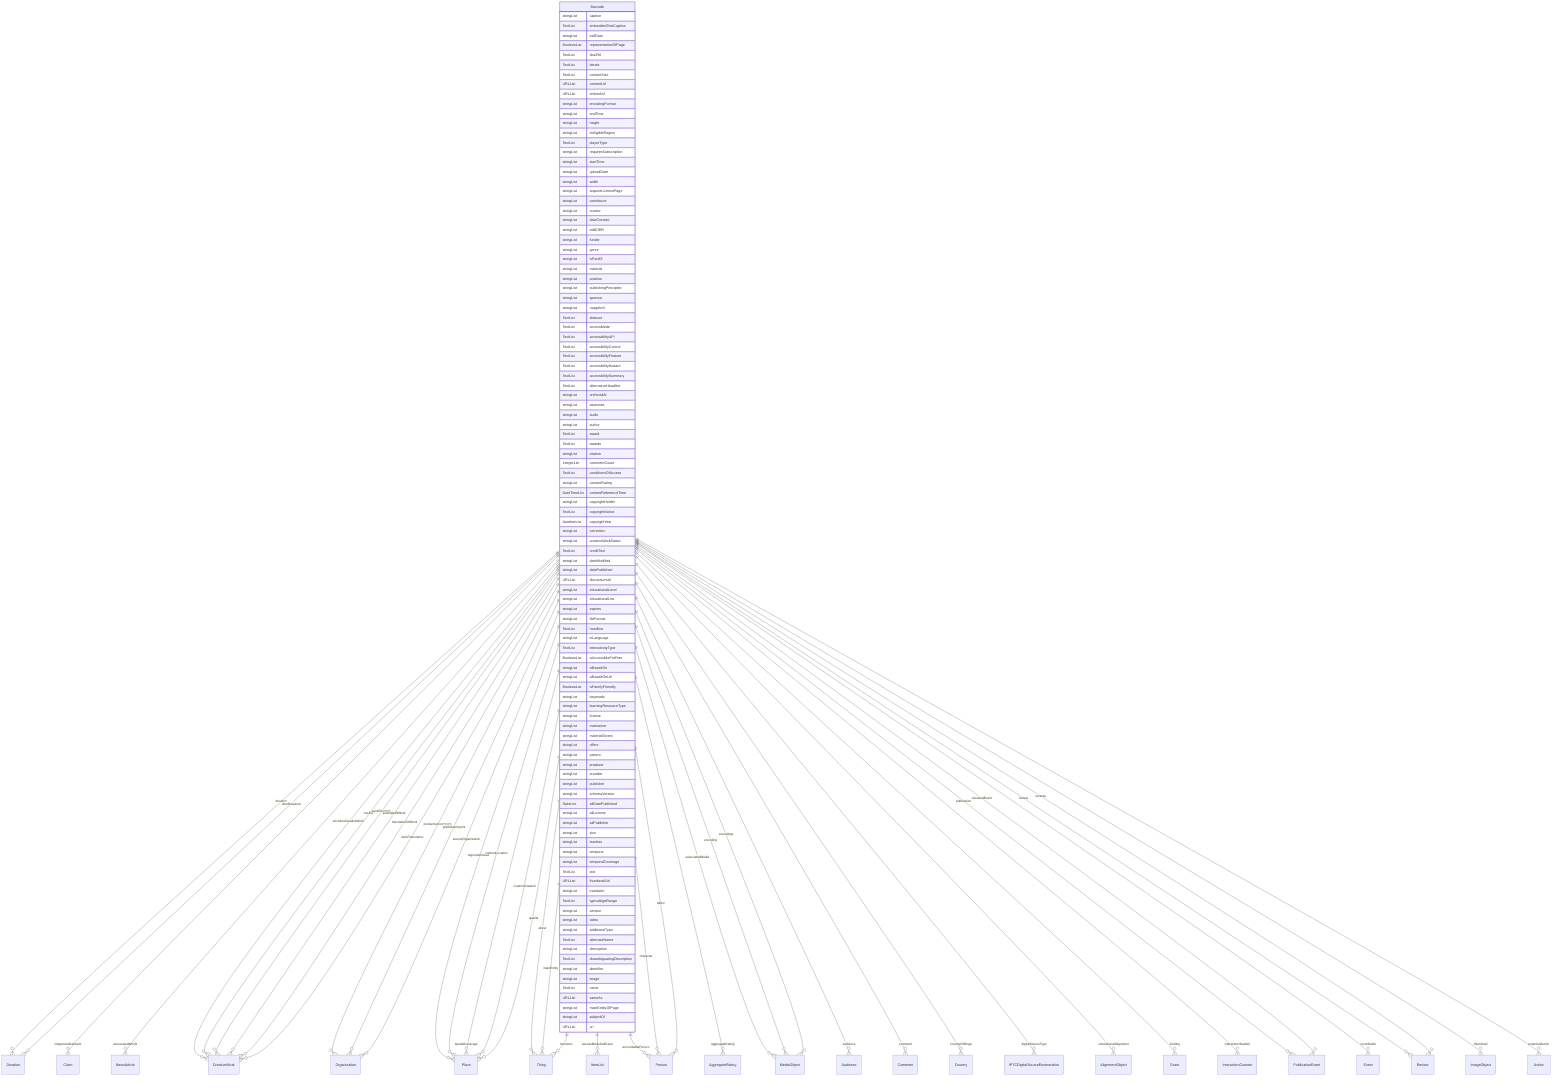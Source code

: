 erDiagram
Barcode {
    stringList caption  
    TextList embeddedTextCaption  
    stringList exifData  
    BooleanList representativeOfPage  
    TextList sha256  
    TextList bitrate  
    TextList contentSize  
    URLList contentUrl  
    URLList embedUrl  
    stringList encodingFormat  
    stringList endTime  
    stringList height  
    stringList ineligibleRegion  
    TextList playerType  
    stringList requiresSubscription  
    stringList startTime  
    stringList uploadDate  
    stringList width  
    stringList acquireLicensePage  
    stringList contributor  
    stringList creator  
    stringList dateCreated  
    stringList editEIDR  
    stringList funder  
    stringList genre  
    stringList isPartOf  
    stringList material  
    stringList position  
    stringList publishingPrinciples  
    stringList sponsor  
    stringList usageInfo  
    TextList abstract  
    TextList accessMode  
    TextList accessibilityAPI  
    TextList accessibilityControl  
    TextList accessibilityFeature  
    TextList accessibilityHazard  
    TextList accessibilitySummary  
    TextList alternativeHeadline  
    stringList archivedAt  
    stringList assesses  
    stringList audio  
    stringList author  
    TextList award  
    TextList awards  
    stringList citation  
    IntegerList commentCount  
    TextList conditionsOfAccess  
    stringList contentRating  
    DateTimeList contentReferenceTime  
    stringList copyrightHolder  
    TextList copyrightNotice  
    NumberList copyrightYear  
    stringList correction  
    stringList creativeWorkStatus  
    TextList creditText  
    stringList dateModified  
    stringList datePublished  
    URLList discussionUrl  
    stringList educationalLevel  
    stringList educationalUse  
    stringList expires  
    stringList fileFormat  
    TextList headline  
    stringList inLanguage  
    TextList interactivityType  
    BooleanList isAccessibleForFree  
    stringList isBasedOn  
    stringList isBasedOnUrl  
    BooleanList isFamilyFriendly  
    stringList keywords  
    stringList learningResourceType  
    stringList license  
    stringList maintainer  
    stringList materialExtent  
    stringList offers  
    stringList pattern  
    stringList producer  
    stringList provider  
    stringList publisher  
    stringList schemaVersion  
    DateList sdDatePublished  
    stringList sdLicense  
    stringList sdPublisher  
    stringList size  
    stringList teaches  
    stringList temporal  
    stringList temporalCoverage  
    TextList text  
    URLList thumbnailUrl  
    stringList translator  
    TextList typicalAgeRange  
    stringList version  
    stringList video  
    stringList additionalType  
    TextList alternateName  
    stringList description  
    TextList disambiguatingDescription  
    stringList identifier  
    stringList image  
    TextList name  
    URLList sameAs  
    stringList mainEntityOfPage  
    stringList subjectOf  
    URLList url  
}

Barcode ||--}o Duration : "duration"
Barcode ||--}o Claim : "interpretedAsClaim"
Barcode ||--}o NewsArticle : "associatedArticle"
Barcode ||--}o CreativeWork : "encodesCreativeWork"
Barcode ||--}o Organization : "productionCompany"
Barcode ||--}o Place : "regionsAllowed"
Barcode ||--}o Thing : "about"
Barcode ||--}o Place : "contentLocation"
Barcode ||--}o CreativeWork : "hasPart"
Barcode ||--}o Thing : "mainEntity"
Barcode ||--}o Place : "spatialCoverage"
Barcode ||--}o CreativeWork : "workExample"
Barcode ||--}o ItemList : "accessModeSufficient"
Barcode ||--}o Person : "accountablePerson"
Barcode ||--}o AggregateRating : "aggregateRating"
Barcode ||--}o MediaObject : "associatedMedia"
Barcode ||--}o Audience : "audience"
Barcode ||--}o Person : "character"
Barcode ||--}o Comment : "comment"
Barcode ||--}o Country : "countryOfOrigin"
Barcode ||--}o IPTCDigitalSourceEnumeration : "digitalSourceType"
Barcode ||--}o Person : "editor"
Barcode ||--}o AlignmentObject : "educationalAlignment"
Barcode ||--}o MediaObject : "encoding"
Barcode ||--}o MediaObject : "encodings"
Barcode ||--}o CreativeWork : "exampleOfWork"
Barcode ||--}o Grant : "funding"
Barcode ||--}o InteractionCounter : "interactionStatistic"
Barcode ||--}o Place : "locationCreated"
Barcode ||--}o Thing : "mentions"
Barcode ||--}o PublicationEvent : "publication"
Barcode ||--}o Organization : "publisherImprint"
Barcode ||--}o Event : "recordedAt"
Barcode ||--}o PublicationEvent : "releasedEvent"
Barcode ||--}o Review : "review"
Barcode ||--}o Review : "reviews"
Barcode ||--}o Organization : "sourceOrganization"
Barcode ||--}o Place : "spatial"
Barcode ||--}o ImageObject : "thumbnail"
Barcode ||--}o Duration : "timeRequired"
Barcode ||--}o CreativeWork : "translationOfWork"
Barcode ||--}o CreativeWork : "workTranslation"
Barcode ||--}o Action : "potentialAction"